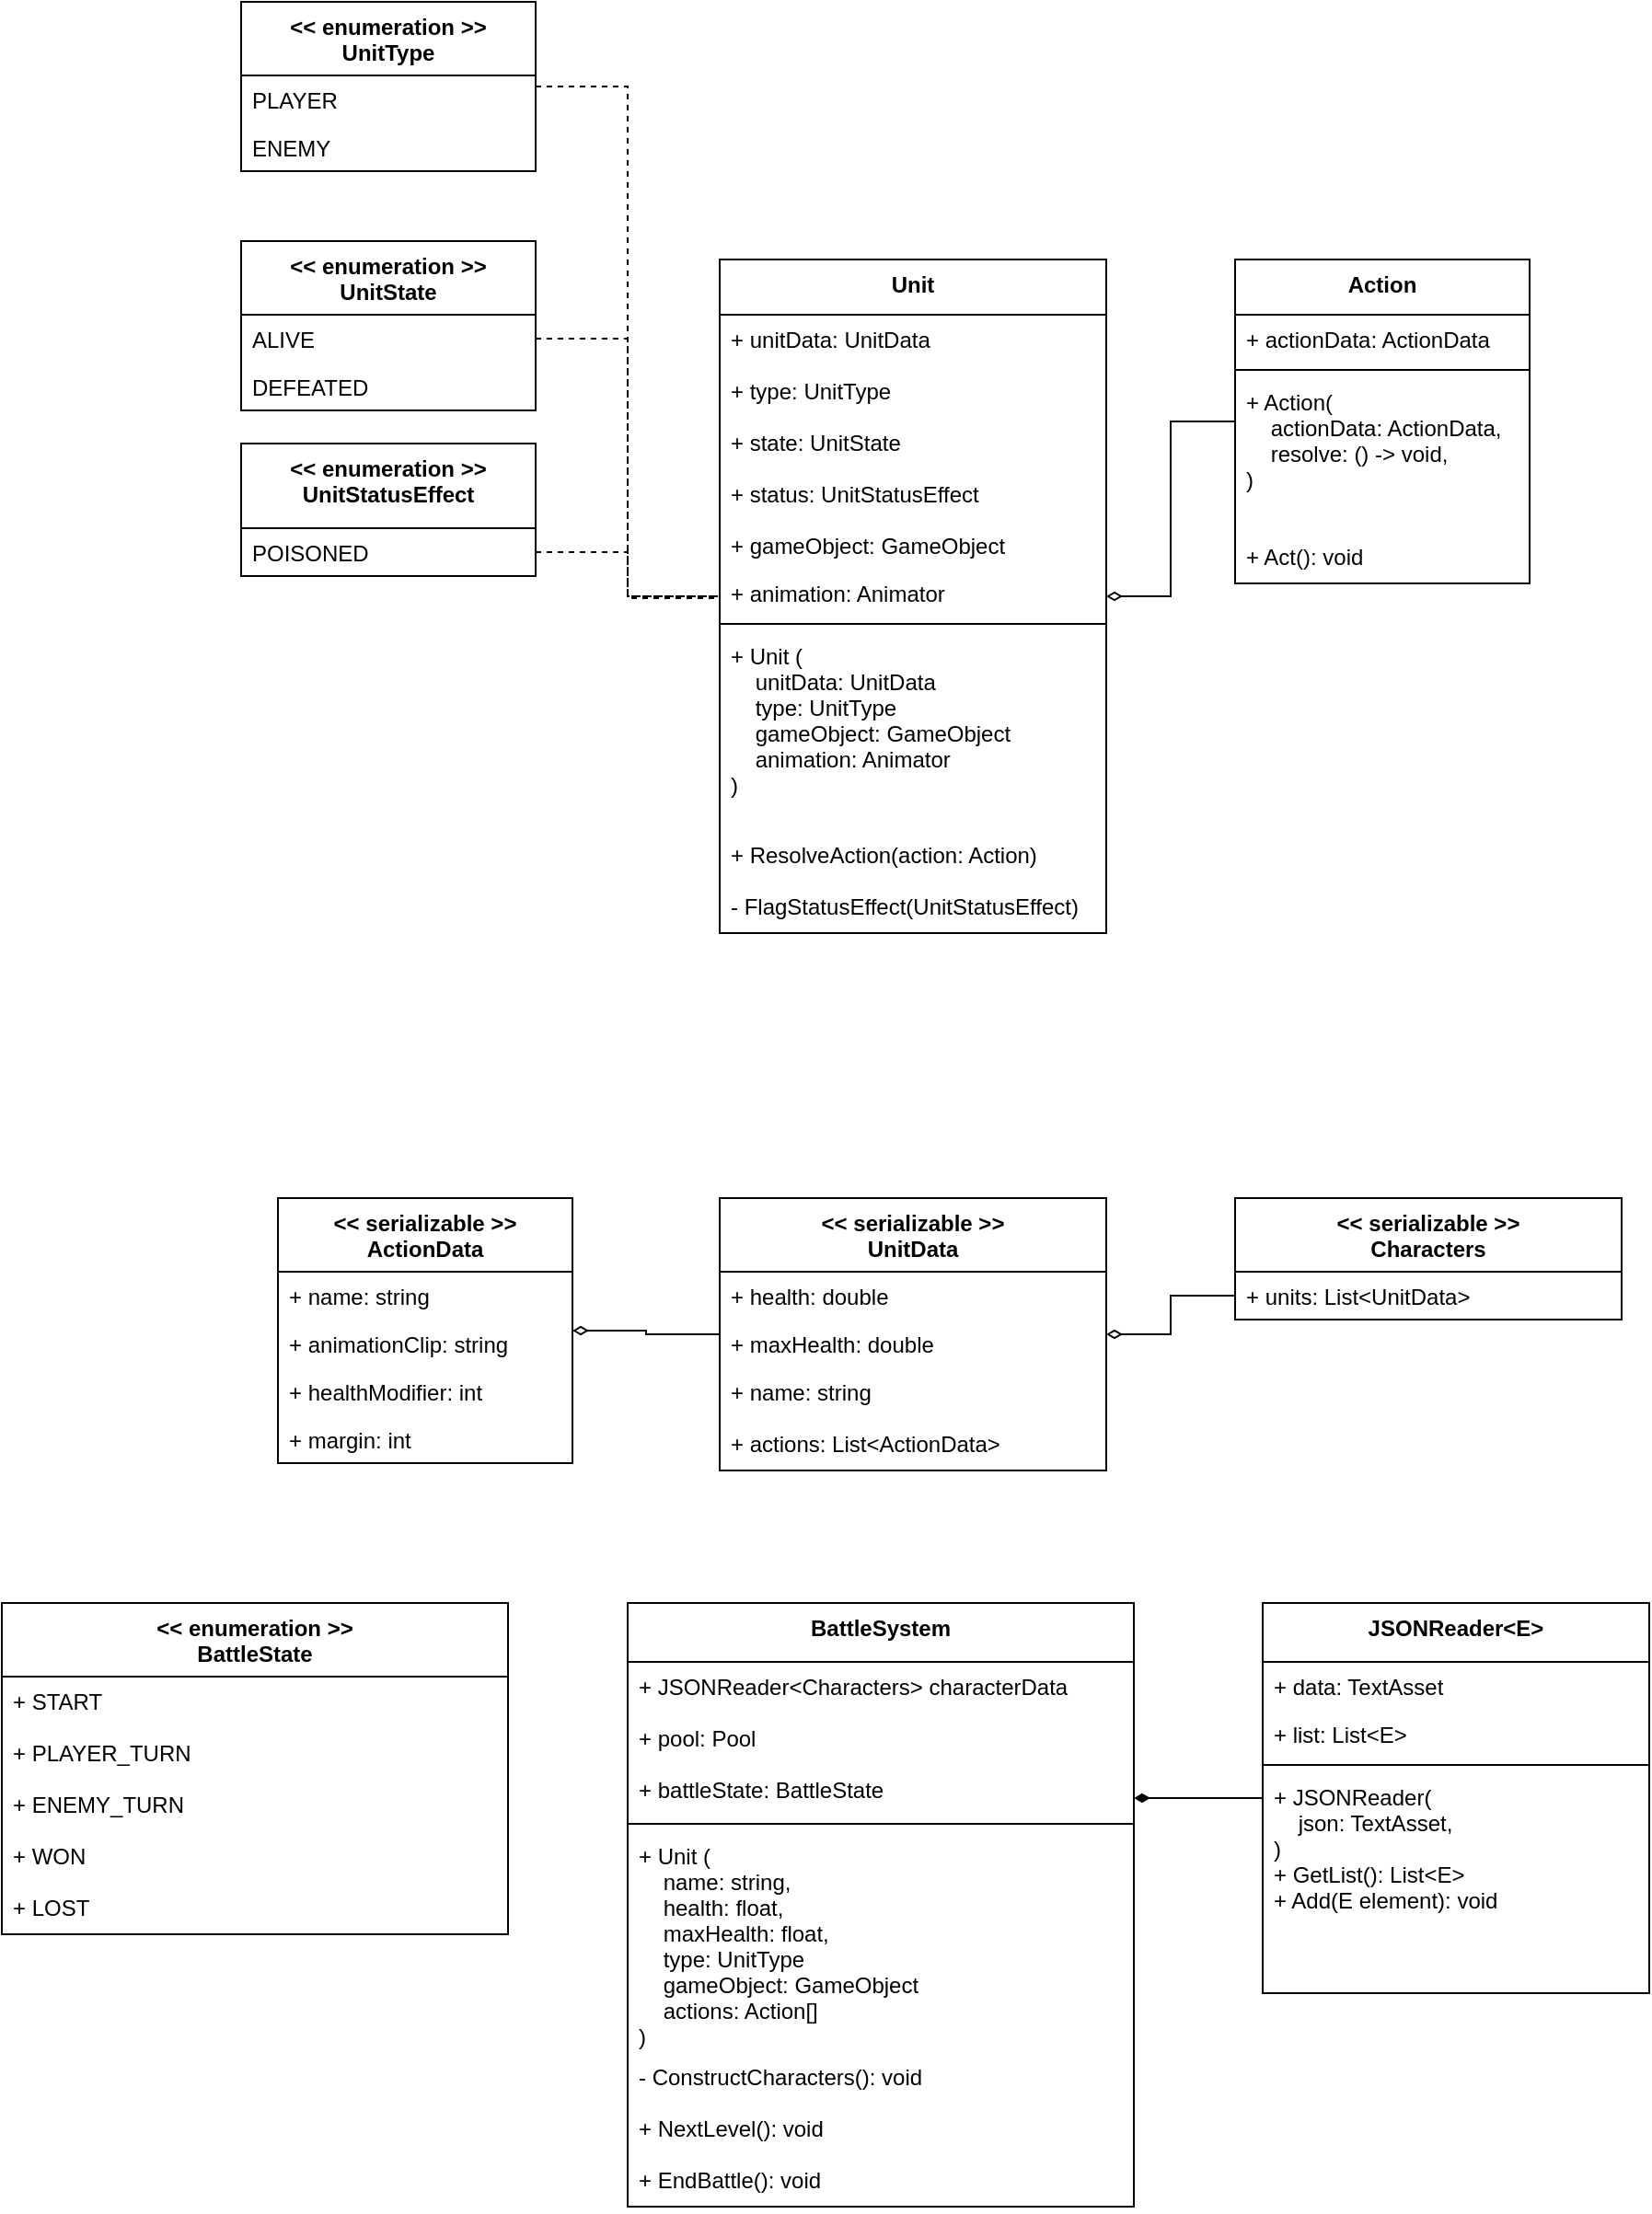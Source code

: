<mxfile version="20.2.5" type="device"><diagram id="_IAzLn8tvvg1GpoCQkDC" name="Page-1"><mxGraphModel dx="3104" dy="813" grid="1" gridSize="10" guides="1" tooltips="1" connect="1" arrows="1" fold="1" page="1" pageScale="1" pageWidth="850" pageHeight="1100" math="0" shadow="0"><root><mxCell id="0"/><mxCell id="1" parent="0"/><mxCell id="QFA650Qd_Ut2C85kc-U3-1" value="Unit" style="swimlane;fontStyle=1;align=center;verticalAlign=top;childLayout=stackLayout;horizontal=1;startSize=30;horizontalStack=0;resizeParent=1;resizeParentMax=0;resizeLast=0;collapsible=1;marginBottom=0;" vertex="1" parent="1"><mxGeometry x="300" y="350" width="210" height="366" as="geometry"/></mxCell><mxCell id="QFA650Qd_Ut2C85kc-U3-156" value="+ unitData: UnitData" style="text;strokeColor=none;fillColor=none;align=left;verticalAlign=top;spacingLeft=4;spacingRight=4;overflow=hidden;rotatable=0;points=[[0,0.5],[1,0.5]];portConstraint=eastwest;" vertex="1" parent="QFA650Qd_Ut2C85kc-U3-1"><mxGeometry y="30" width="210" height="28" as="geometry"/></mxCell><mxCell id="QFA650Qd_Ut2C85kc-U3-68" value="+ type: UnitType" style="text;strokeColor=none;fillColor=none;align=left;verticalAlign=top;spacingLeft=4;spacingRight=4;overflow=hidden;rotatable=0;points=[[0,0.5],[1,0.5]];portConstraint=eastwest;" vertex="1" parent="QFA650Qd_Ut2C85kc-U3-1"><mxGeometry y="58" width="210" height="28" as="geometry"/></mxCell><mxCell id="QFA650Qd_Ut2C85kc-U3-18" value="+ state: UnitState" style="text;strokeColor=none;fillColor=none;align=left;verticalAlign=top;spacingLeft=4;spacingRight=4;overflow=hidden;rotatable=0;points=[[0,0.5],[1,0.5]];portConstraint=eastwest;" vertex="1" parent="QFA650Qd_Ut2C85kc-U3-1"><mxGeometry y="86" width="210" height="28" as="geometry"/></mxCell><mxCell id="QFA650Qd_Ut2C85kc-U3-24" value="+ status: UnitStatusEffect" style="text;strokeColor=none;fillColor=none;align=left;verticalAlign=top;spacingLeft=4;spacingRight=4;overflow=hidden;rotatable=0;points=[[0,0.5],[1,0.5]];portConstraint=eastwest;" vertex="1" parent="QFA650Qd_Ut2C85kc-U3-1"><mxGeometry y="114" width="210" height="28" as="geometry"/></mxCell><mxCell id="QFA650Qd_Ut2C85kc-U3-73" value="+ gameObject: GameObject" style="text;strokeColor=none;fillColor=none;align=left;verticalAlign=top;spacingLeft=4;spacingRight=4;overflow=hidden;rotatable=0;points=[[0,0.5],[1,0.5]];portConstraint=eastwest;" vertex="1" parent="QFA650Qd_Ut2C85kc-U3-1"><mxGeometry y="142" width="210" height="26" as="geometry"/></mxCell><mxCell id="QFA650Qd_Ut2C85kc-U3-104" value="+ animation: Animator" style="text;strokeColor=none;fillColor=none;align=left;verticalAlign=top;spacingLeft=4;spacingRight=4;overflow=hidden;rotatable=0;points=[[0,0.5],[1,0.5]];portConstraint=eastwest;" vertex="1" parent="QFA650Qd_Ut2C85kc-U3-1"><mxGeometry y="168" width="210" height="26" as="geometry"/></mxCell><mxCell id="QFA650Qd_Ut2C85kc-U3-3" value="" style="line;strokeWidth=1;fillColor=none;align=left;verticalAlign=middle;spacingTop=-1;spacingLeft=3;spacingRight=3;rotatable=0;labelPosition=right;points=[];portConstraint=eastwest;" vertex="1" parent="QFA650Qd_Ut2C85kc-U3-1"><mxGeometry y="194" width="210" height="8" as="geometry"/></mxCell><mxCell id="QFA650Qd_Ut2C85kc-U3-4" value="+ Unit (&#10;    unitData: UnitData&#10;    type: UnitType&#10;    gameObject: GameObject&#10;    animation: Animator&#10;)" style="text;strokeColor=none;fillColor=none;align=left;verticalAlign=top;spacingLeft=4;spacingRight=4;overflow=hidden;rotatable=0;points=[[0,0.5],[1,0.5]];portConstraint=eastwest;" vertex="1" parent="QFA650Qd_Ut2C85kc-U3-1"><mxGeometry y="202" width="210" height="108" as="geometry"/></mxCell><mxCell id="QFA650Qd_Ut2C85kc-U3-32" value="+ ResolveAction(action: Action)" style="text;strokeColor=none;fillColor=none;align=left;verticalAlign=top;spacingLeft=4;spacingRight=4;overflow=hidden;rotatable=0;points=[[0,0.5],[1,0.5]];portConstraint=eastwest;" vertex="1" parent="QFA650Qd_Ut2C85kc-U3-1"><mxGeometry y="310" width="210" height="28" as="geometry"/></mxCell><mxCell id="QFA650Qd_Ut2C85kc-U3-70" value="- FlagStatusEffect(UnitStatusEffect)" style="text;strokeColor=none;fillColor=none;align=left;verticalAlign=top;spacingLeft=4;spacingRight=4;overflow=hidden;rotatable=0;points=[[0,0.5],[1,0.5]];portConstraint=eastwest;" vertex="1" parent="QFA650Qd_Ut2C85kc-U3-1"><mxGeometry y="338" width="210" height="28" as="geometry"/></mxCell><mxCell id="QFA650Qd_Ut2C85kc-U3-12" value="&lt;&lt; enumeration &gt;&gt;&#10;UnitState" style="swimlane;fontStyle=1;align=center;verticalAlign=top;childLayout=stackLayout;horizontal=1;startSize=40;horizontalStack=0;resizeParent=1;resizeParentMax=0;resizeLast=0;collapsible=1;marginBottom=0;" vertex="1" parent="1"><mxGeometry x="40" y="340" width="160" height="92" as="geometry"/></mxCell><mxCell id="QFA650Qd_Ut2C85kc-U3-13" value="ALIVE" style="text;strokeColor=none;fillColor=none;align=left;verticalAlign=top;spacingLeft=4;spacingRight=4;overflow=hidden;rotatable=0;points=[[0,0.5],[1,0.5]];portConstraint=eastwest;" vertex="1" parent="QFA650Qd_Ut2C85kc-U3-12"><mxGeometry y="40" width="160" height="26" as="geometry"/></mxCell><mxCell id="QFA650Qd_Ut2C85kc-U3-14" value="DEFEATED" style="text;strokeColor=none;fillColor=none;align=left;verticalAlign=top;spacingLeft=4;spacingRight=4;overflow=hidden;rotatable=0;points=[[0,0.5],[1,0.5]];portConstraint=eastwest;" vertex="1" parent="QFA650Qd_Ut2C85kc-U3-12"><mxGeometry y="66" width="160" height="26" as="geometry"/></mxCell><mxCell id="QFA650Qd_Ut2C85kc-U3-19" style="edgeStyle=orthogonalEdgeStyle;rounded=0;orthogonalLoop=1;jettySize=auto;html=1;dashed=1;endArrow=none;endFill=0;" edge="1" parent="1" source="QFA650Qd_Ut2C85kc-U3-13" target="QFA650Qd_Ut2C85kc-U3-1"><mxGeometry relative="1" as="geometry"/></mxCell><mxCell id="QFA650Qd_Ut2C85kc-U3-20" value="&lt;&lt; enumeration &gt;&gt;&#10;UnitStatusEffect" style="swimlane;fontStyle=1;align=center;verticalAlign=top;childLayout=stackLayout;horizontal=1;startSize=46;horizontalStack=0;resizeParent=1;resizeParentMax=0;resizeLast=0;collapsible=1;marginBottom=0;" vertex="1" parent="1"><mxGeometry x="40" y="450" width="160" height="72" as="geometry"/></mxCell><mxCell id="QFA650Qd_Ut2C85kc-U3-21" value="POISONED" style="text;strokeColor=none;fillColor=none;align=left;verticalAlign=top;spacingLeft=4;spacingRight=4;overflow=hidden;rotatable=0;points=[[0,0.5],[1,0.5]];portConstraint=eastwest;" vertex="1" parent="QFA650Qd_Ut2C85kc-U3-20"><mxGeometry y="46" width="160" height="26" as="geometry"/></mxCell><mxCell id="QFA650Qd_Ut2C85kc-U3-23" style="edgeStyle=orthogonalEdgeStyle;rounded=0;orthogonalLoop=1;jettySize=auto;html=1;dashed=1;endArrow=none;endFill=0;" edge="1" parent="1" source="QFA650Qd_Ut2C85kc-U3-21" target="QFA650Qd_Ut2C85kc-U3-1"><mxGeometry relative="1" as="geometry"/></mxCell><mxCell id="QFA650Qd_Ut2C85kc-U3-162" style="edgeStyle=orthogonalEdgeStyle;rounded=0;orthogonalLoop=1;jettySize=auto;html=1;startArrow=none;startFill=0;endArrow=diamondThin;endFill=0;startSize=6;endSize=6;strokeWidth=1;" edge="1" parent="1" source="QFA650Qd_Ut2C85kc-U3-33" target="QFA650Qd_Ut2C85kc-U3-1"><mxGeometry relative="1" as="geometry"/></mxCell><mxCell id="QFA650Qd_Ut2C85kc-U3-33" value="Action" style="swimlane;fontStyle=1;align=center;verticalAlign=top;childLayout=stackLayout;horizontal=1;startSize=30;horizontalStack=0;resizeParent=1;resizeParentMax=0;resizeLast=0;collapsible=1;marginBottom=0;" vertex="1" parent="1"><mxGeometry x="580" y="350" width="160" height="176" as="geometry"/></mxCell><mxCell id="QFA650Qd_Ut2C85kc-U3-75" value="+ actionData: ActionData" style="text;strokeColor=none;fillColor=none;align=left;verticalAlign=top;spacingLeft=4;spacingRight=4;overflow=hidden;rotatable=0;points=[[0,0.5],[1,0.5]];portConstraint=eastwest;" vertex="1" parent="QFA650Qd_Ut2C85kc-U3-33"><mxGeometry y="30" width="160" height="26" as="geometry"/></mxCell><mxCell id="QFA650Qd_Ut2C85kc-U3-41" value="" style="line;strokeWidth=1;fillColor=none;align=left;verticalAlign=middle;spacingTop=-1;spacingLeft=3;spacingRight=3;rotatable=0;labelPosition=right;points=[];portConstraint=eastwest;" vertex="1" parent="QFA650Qd_Ut2C85kc-U3-33"><mxGeometry y="56" width="160" height="8" as="geometry"/></mxCell><mxCell id="QFA650Qd_Ut2C85kc-U3-42" value="+ Action(&#10;    actionData: ActionData,&#10;    resolve: () -&gt; void,&#10;)" style="text;strokeColor=none;fillColor=none;align=left;verticalAlign=top;spacingLeft=4;spacingRight=4;overflow=hidden;rotatable=0;points=[[0,0.5],[1,0.5]];portConstraint=eastwest;" vertex="1" parent="QFA650Qd_Ut2C85kc-U3-33"><mxGeometry y="64" width="160" height="84" as="geometry"/></mxCell><mxCell id="QFA650Qd_Ut2C85kc-U3-43" value="+ Act(): void" style="text;strokeColor=none;fillColor=none;align=left;verticalAlign=top;spacingLeft=4;spacingRight=4;overflow=hidden;rotatable=0;points=[[0,0.5],[1,0.5]];portConstraint=eastwest;" vertex="1" parent="QFA650Qd_Ut2C85kc-U3-33"><mxGeometry y="148" width="160" height="28" as="geometry"/></mxCell><mxCell id="QFA650Qd_Ut2C85kc-U3-69" style="edgeStyle=orthogonalEdgeStyle;rounded=0;orthogonalLoop=1;jettySize=auto;html=1;endArrow=none;endFill=0;dashed=1;" edge="1" parent="1" source="QFA650Qd_Ut2C85kc-U3-65" target="QFA650Qd_Ut2C85kc-U3-1"><mxGeometry relative="1" as="geometry"><Array as="points"><mxPoint x="250" y="256"/><mxPoint x="250" y="534"/></Array></mxGeometry></mxCell><mxCell id="QFA650Qd_Ut2C85kc-U3-65" value="&lt;&lt; enumeration &gt;&gt;&#10;UnitType" style="swimlane;fontStyle=1;align=center;verticalAlign=top;childLayout=stackLayout;horizontal=1;startSize=40;horizontalStack=0;resizeParent=1;resizeParentMax=0;resizeLast=0;collapsible=1;marginBottom=0;" vertex="1" parent="1"><mxGeometry x="40" y="210" width="160" height="92" as="geometry"/></mxCell><mxCell id="QFA650Qd_Ut2C85kc-U3-66" value="PLAYER" style="text;strokeColor=none;fillColor=none;align=left;verticalAlign=top;spacingLeft=4;spacingRight=4;overflow=hidden;rotatable=0;points=[[0,0.5],[1,0.5]];portConstraint=eastwest;" vertex="1" parent="QFA650Qd_Ut2C85kc-U3-65"><mxGeometry y="40" width="160" height="26" as="geometry"/></mxCell><mxCell id="QFA650Qd_Ut2C85kc-U3-67" value="ENEMY" style="text;strokeColor=none;fillColor=none;align=left;verticalAlign=top;spacingLeft=4;spacingRight=4;overflow=hidden;rotatable=0;points=[[0,0.5],[1,0.5]];portConstraint=eastwest;" vertex="1" parent="QFA650Qd_Ut2C85kc-U3-65"><mxGeometry y="66" width="160" height="26" as="geometry"/></mxCell><mxCell id="QFA650Qd_Ut2C85kc-U3-77" value="BattleSystem" style="swimlane;fontStyle=1;align=center;verticalAlign=top;childLayout=stackLayout;horizontal=1;startSize=32;horizontalStack=0;resizeParent=1;resizeParentMax=0;resizeLast=0;collapsible=1;marginBottom=0;" vertex="1" parent="1"><mxGeometry x="250" y="1080" width="275" height="328" as="geometry"/></mxCell><mxCell id="QFA650Qd_Ut2C85kc-U3-78" value="+ JSONReader&lt;Characters&gt; characterData" style="text;strokeColor=none;fillColor=none;align=left;verticalAlign=top;spacingLeft=4;spacingRight=4;overflow=hidden;rotatable=0;points=[[0,0.5],[1,0.5]];portConstraint=eastwest;" vertex="1" parent="QFA650Qd_Ut2C85kc-U3-77"><mxGeometry y="32" width="275" height="28" as="geometry"/></mxCell><mxCell id="QFA650Qd_Ut2C85kc-U3-120" value="+ pool: Pool" style="text;strokeColor=none;fillColor=none;align=left;verticalAlign=top;spacingLeft=4;spacingRight=4;overflow=hidden;rotatable=0;points=[[0,0.5],[1,0.5]];portConstraint=eastwest;" vertex="1" parent="QFA650Qd_Ut2C85kc-U3-77"><mxGeometry y="60" width="275" height="28" as="geometry"/></mxCell><mxCell id="QFA650Qd_Ut2C85kc-U3-175" value="+ battleState: BattleState" style="text;strokeColor=none;fillColor=none;align=left;verticalAlign=top;spacingLeft=4;spacingRight=4;overflow=hidden;rotatable=0;points=[[0,0.5],[1,0.5]];portConstraint=eastwest;" vertex="1" parent="QFA650Qd_Ut2C85kc-U3-77"><mxGeometry y="88" width="275" height="28" as="geometry"/></mxCell><mxCell id="QFA650Qd_Ut2C85kc-U3-86" value="" style="line;strokeWidth=1;fillColor=none;align=left;verticalAlign=middle;spacingTop=-1;spacingLeft=3;spacingRight=3;rotatable=0;labelPosition=right;points=[];portConstraint=eastwest;" vertex="1" parent="QFA650Qd_Ut2C85kc-U3-77"><mxGeometry y="116" width="275" height="8" as="geometry"/></mxCell><mxCell id="QFA650Qd_Ut2C85kc-U3-87" value="+ Unit (&#10;    name: string,&#10;    health: float,&#10;    maxHealth: float,&#10;    type: UnitType&#10;    gameObject: GameObject&#10;    actions: Action[]    &#10;)" style="text;strokeColor=none;fillColor=none;align=left;verticalAlign=top;spacingLeft=4;spacingRight=4;overflow=hidden;rotatable=0;points=[[0,0.5],[1,0.5]];portConstraint=eastwest;" vertex="1" parent="QFA650Qd_Ut2C85kc-U3-77"><mxGeometry y="124" width="275" height="120" as="geometry"/></mxCell><mxCell id="QFA650Qd_Ut2C85kc-U3-163" value="- ConstructCharacters(): void" style="text;strokeColor=none;fillColor=none;align=left;verticalAlign=top;spacingLeft=4;spacingRight=4;overflow=hidden;rotatable=0;points=[[0,0.5],[1,0.5]];portConstraint=eastwest;" vertex="1" parent="QFA650Qd_Ut2C85kc-U3-77"><mxGeometry y="244" width="275" height="28" as="geometry"/></mxCell><mxCell id="QFA650Qd_Ut2C85kc-U3-89" value="+ NextLevel(): void" style="text;strokeColor=none;fillColor=none;align=left;verticalAlign=top;spacingLeft=4;spacingRight=4;overflow=hidden;rotatable=0;points=[[0,0.5],[1,0.5]];portConstraint=eastwest;" vertex="1" parent="QFA650Qd_Ut2C85kc-U3-77"><mxGeometry y="272" width="275" height="28" as="geometry"/></mxCell><mxCell id="QFA650Qd_Ut2C85kc-U3-121" value="+ EndBattle(): void" style="text;strokeColor=none;fillColor=none;align=left;verticalAlign=top;spacingLeft=4;spacingRight=4;overflow=hidden;rotatable=0;points=[[0,0.5],[1,0.5]];portConstraint=eastwest;" vertex="1" parent="QFA650Qd_Ut2C85kc-U3-77"><mxGeometry y="300" width="275" height="28" as="geometry"/></mxCell><mxCell id="QFA650Qd_Ut2C85kc-U3-101" style="edgeStyle=orthogonalEdgeStyle;rounded=0;orthogonalLoop=1;jettySize=auto;html=1;startArrow=none;startFill=0;endArrow=diamondThin;endFill=1;startSize=6;endSize=6;strokeWidth=1;" edge="1" parent="1" source="QFA650Qd_Ut2C85kc-U3-95" target="QFA650Qd_Ut2C85kc-U3-77"><mxGeometry relative="1" as="geometry"><Array as="points"><mxPoint x="755" y="1200"/><mxPoint x="755" y="1200"/></Array></mxGeometry></mxCell><mxCell id="QFA650Qd_Ut2C85kc-U3-95" value="JSONReader&lt;E&gt;" style="swimlane;fontStyle=1;align=center;verticalAlign=top;childLayout=stackLayout;horizontal=1;startSize=32;horizontalStack=0;resizeParent=1;resizeParentMax=0;resizeLast=0;collapsible=1;marginBottom=0;" vertex="1" parent="1"><mxGeometry x="595" y="1080" width="210" height="212" as="geometry"/></mxCell><mxCell id="QFA650Qd_Ut2C85kc-U3-96" value="+ data: TextAsset" style="text;strokeColor=none;fillColor=none;align=left;verticalAlign=top;spacingLeft=4;spacingRight=4;overflow=hidden;rotatable=0;points=[[0,0.5],[1,0.5]];portConstraint=eastwest;" vertex="1" parent="QFA650Qd_Ut2C85kc-U3-95"><mxGeometry y="32" width="210" height="26" as="geometry"/></mxCell><mxCell id="QFA650Qd_Ut2C85kc-U3-97" value="+ list: List&lt;E&gt;" style="text;strokeColor=none;fillColor=none;align=left;verticalAlign=top;spacingLeft=4;spacingRight=4;overflow=hidden;rotatable=0;points=[[0,0.5],[1,0.5]];portConstraint=eastwest;" vertex="1" parent="QFA650Qd_Ut2C85kc-U3-95"><mxGeometry y="58" width="210" height="26" as="geometry"/></mxCell><mxCell id="QFA650Qd_Ut2C85kc-U3-98" value="" style="line;strokeWidth=1;fillColor=none;align=left;verticalAlign=middle;spacingTop=-1;spacingLeft=3;spacingRight=3;rotatable=0;labelPosition=right;points=[];portConstraint=eastwest;" vertex="1" parent="QFA650Qd_Ut2C85kc-U3-95"><mxGeometry y="84" width="210" height="8" as="geometry"/></mxCell><mxCell id="QFA650Qd_Ut2C85kc-U3-99" value="+ JSONReader(&#10;    json: TextAsset,   &#10;)&#10;+ GetList(): List&lt;E&gt;&#10;+ Add(E element): void" style="text;strokeColor=none;fillColor=none;align=left;verticalAlign=top;spacingLeft=4;spacingRight=4;overflow=hidden;rotatable=0;points=[[0,0.5],[1,0.5]];portConstraint=eastwest;" vertex="1" parent="QFA650Qd_Ut2C85kc-U3-95"><mxGeometry y="92" width="210" height="120" as="geometry"/></mxCell><mxCell id="QFA650Qd_Ut2C85kc-U3-105" value="&lt;&lt; serializable &gt;&gt;&#10;Characters" style="swimlane;fontStyle=1;align=center;verticalAlign=top;childLayout=stackLayout;horizontal=1;startSize=40;horizontalStack=0;resizeParent=1;resizeParentMax=0;resizeLast=0;collapsible=1;marginBottom=0;" vertex="1" parent="1"><mxGeometry x="580" y="860" width="210" height="66" as="geometry"/></mxCell><mxCell id="QFA650Qd_Ut2C85kc-U3-106" value="+ units: List&lt;UnitData&gt;" style="text;strokeColor=none;fillColor=none;align=left;verticalAlign=top;spacingLeft=4;spacingRight=4;overflow=hidden;rotatable=0;points=[[0,0.5],[1,0.5]];portConstraint=eastwest;" vertex="1" parent="QFA650Qd_Ut2C85kc-U3-105"><mxGeometry y="40" width="210" height="26" as="geometry"/></mxCell><mxCell id="QFA650Qd_Ut2C85kc-U3-136" value="&lt;&lt; serializable &gt;&gt;&#10;ActionData" style="swimlane;fontStyle=1;align=center;verticalAlign=top;childLayout=stackLayout;horizontal=1;startSize=40;horizontalStack=0;resizeParent=1;resizeParentMax=0;resizeLast=0;collapsible=1;marginBottom=0;" vertex="1" parent="1"><mxGeometry x="60" y="860" width="160" height="144" as="geometry"/></mxCell><mxCell id="QFA650Qd_Ut2C85kc-U3-137" value="+ name: string" style="text;strokeColor=none;fillColor=none;align=left;verticalAlign=top;spacingLeft=4;spacingRight=4;overflow=hidden;rotatable=0;points=[[0,0.5],[1,0.5]];portConstraint=eastwest;" vertex="1" parent="QFA650Qd_Ut2C85kc-U3-136"><mxGeometry y="40" width="160" height="26" as="geometry"/></mxCell><mxCell id="QFA650Qd_Ut2C85kc-U3-138" value="+ animationClip: string" style="text;strokeColor=none;fillColor=none;align=left;verticalAlign=top;spacingLeft=4;spacingRight=4;overflow=hidden;rotatable=0;points=[[0,0.5],[1,0.5]];portConstraint=eastwest;" vertex="1" parent="QFA650Qd_Ut2C85kc-U3-136"><mxGeometry y="66" width="160" height="26" as="geometry"/></mxCell><mxCell id="QFA650Qd_Ut2C85kc-U3-157" value="+ healthModifier: int" style="text;strokeColor=none;fillColor=none;align=left;verticalAlign=top;spacingLeft=4;spacingRight=4;overflow=hidden;rotatable=0;points=[[0,0.5],[1,0.5]];portConstraint=eastwest;" vertex="1" parent="QFA650Qd_Ut2C85kc-U3-136"><mxGeometry y="92" width="160" height="26" as="geometry"/></mxCell><mxCell id="QFA650Qd_Ut2C85kc-U3-158" value="+ margin: int" style="text;strokeColor=none;fillColor=none;align=left;verticalAlign=top;spacingLeft=4;spacingRight=4;overflow=hidden;rotatable=0;points=[[0,0.5],[1,0.5]];portConstraint=eastwest;" vertex="1" parent="QFA650Qd_Ut2C85kc-U3-136"><mxGeometry y="118" width="160" height="26" as="geometry"/></mxCell><mxCell id="QFA650Qd_Ut2C85kc-U3-160" style="edgeStyle=orthogonalEdgeStyle;rounded=0;orthogonalLoop=1;jettySize=auto;html=1;startArrow=none;startFill=0;endArrow=diamondThin;endFill=0;startSize=6;endSize=6;strokeWidth=1;" edge="1" parent="1" source="QFA650Qd_Ut2C85kc-U3-142" target="QFA650Qd_Ut2C85kc-U3-136"><mxGeometry relative="1" as="geometry"/></mxCell><mxCell id="QFA650Qd_Ut2C85kc-U3-142" value="&lt;&lt; serializable &gt;&gt;&#10;UnitData" style="swimlane;fontStyle=1;align=center;verticalAlign=top;childLayout=stackLayout;horizontal=1;startSize=40;horizontalStack=0;resizeParent=1;resizeParentMax=0;resizeLast=0;collapsible=1;marginBottom=0;" vertex="1" parent="1"><mxGeometry x="300" y="860" width="210" height="148" as="geometry"/></mxCell><mxCell id="QFA650Qd_Ut2C85kc-U3-143" value="+ health: double" style="text;strokeColor=none;fillColor=none;align=left;verticalAlign=top;spacingLeft=4;spacingRight=4;overflow=hidden;rotatable=0;points=[[0,0.5],[1,0.5]];portConstraint=eastwest;" vertex="1" parent="QFA650Qd_Ut2C85kc-U3-142"><mxGeometry y="40" width="210" height="26" as="geometry"/></mxCell><mxCell id="QFA650Qd_Ut2C85kc-U3-144" value="+ maxHealth: double" style="text;strokeColor=none;fillColor=none;align=left;verticalAlign=top;spacingLeft=4;spacingRight=4;overflow=hidden;rotatable=0;points=[[0,0.5],[1,0.5]];portConstraint=eastwest;" vertex="1" parent="QFA650Qd_Ut2C85kc-U3-142"><mxGeometry y="66" width="210" height="26" as="geometry"/></mxCell><mxCell id="QFA650Qd_Ut2C85kc-U3-147" value="+ name: string" style="text;strokeColor=none;fillColor=none;align=left;verticalAlign=top;spacingLeft=4;spacingRight=4;overflow=hidden;rotatable=0;points=[[0,0.5],[1,0.5]];portConstraint=eastwest;" vertex="1" parent="QFA650Qd_Ut2C85kc-U3-142"><mxGeometry y="92" width="210" height="28" as="geometry"/></mxCell><mxCell id="QFA650Qd_Ut2C85kc-U3-148" value="+ actions: List&lt;ActionData&gt;" style="text;strokeColor=none;fillColor=none;align=left;verticalAlign=top;spacingLeft=4;spacingRight=4;overflow=hidden;rotatable=0;points=[[0,0.5],[1,0.5]];portConstraint=eastwest;" vertex="1" parent="QFA650Qd_Ut2C85kc-U3-142"><mxGeometry y="120" width="210" height="28" as="geometry"/></mxCell><mxCell id="QFA650Qd_Ut2C85kc-U3-159" style="edgeStyle=orthogonalEdgeStyle;rounded=0;orthogonalLoop=1;jettySize=auto;html=1;startArrow=none;startFill=0;endArrow=diamondThin;endFill=0;startSize=6;endSize=6;strokeWidth=1;" edge="1" parent="1" source="QFA650Qd_Ut2C85kc-U3-106" target="QFA650Qd_Ut2C85kc-U3-142"><mxGeometry relative="1" as="geometry"/></mxCell><mxCell id="QFA650Qd_Ut2C85kc-U3-164" value="&lt;&lt; enumeration &gt;&gt;&#10;BattleState" style="swimlane;fontStyle=1;align=center;verticalAlign=top;childLayout=stackLayout;horizontal=1;startSize=40;horizontalStack=0;resizeParent=1;resizeParentMax=0;resizeLast=0;collapsible=1;marginBottom=0;" vertex="1" parent="1"><mxGeometry x="-90" y="1080" width="275" height="180" as="geometry"/></mxCell><mxCell id="QFA650Qd_Ut2C85kc-U3-165" value="+ START" style="text;strokeColor=none;fillColor=none;align=left;verticalAlign=top;spacingLeft=4;spacingRight=4;overflow=hidden;rotatable=0;points=[[0,0.5],[1,0.5]];portConstraint=eastwest;" vertex="1" parent="QFA650Qd_Ut2C85kc-U3-164"><mxGeometry y="40" width="275" height="28" as="geometry"/></mxCell><mxCell id="QFA650Qd_Ut2C85kc-U3-169" value="+ PLAYER_TURN" style="text;strokeColor=none;fillColor=none;align=left;verticalAlign=top;spacingLeft=4;spacingRight=4;overflow=hidden;rotatable=0;points=[[0,0.5],[1,0.5]];portConstraint=eastwest;" vertex="1" parent="QFA650Qd_Ut2C85kc-U3-164"><mxGeometry y="68" width="275" height="28" as="geometry"/></mxCell><mxCell id="QFA650Qd_Ut2C85kc-U3-172" value="+ ENEMY_TURN" style="text;strokeColor=none;fillColor=none;align=left;verticalAlign=top;spacingLeft=4;spacingRight=4;overflow=hidden;rotatable=0;points=[[0,0.5],[1,0.5]];portConstraint=eastwest;" vertex="1" parent="QFA650Qd_Ut2C85kc-U3-164"><mxGeometry y="96" width="275" height="28" as="geometry"/></mxCell><mxCell id="QFA650Qd_Ut2C85kc-U3-173" value="+ WON" style="text;strokeColor=none;fillColor=none;align=left;verticalAlign=top;spacingLeft=4;spacingRight=4;overflow=hidden;rotatable=0;points=[[0,0.5],[1,0.5]];portConstraint=eastwest;" vertex="1" parent="QFA650Qd_Ut2C85kc-U3-164"><mxGeometry y="124" width="275" height="28" as="geometry"/></mxCell><mxCell id="QFA650Qd_Ut2C85kc-U3-174" value="+ LOST" style="text;strokeColor=none;fillColor=none;align=left;verticalAlign=top;spacingLeft=4;spacingRight=4;overflow=hidden;rotatable=0;points=[[0,0.5],[1,0.5]];portConstraint=eastwest;" vertex="1" parent="QFA650Qd_Ut2C85kc-U3-164"><mxGeometry y="152" width="275" height="28" as="geometry"/></mxCell></root></mxGraphModel></diagram></mxfile>